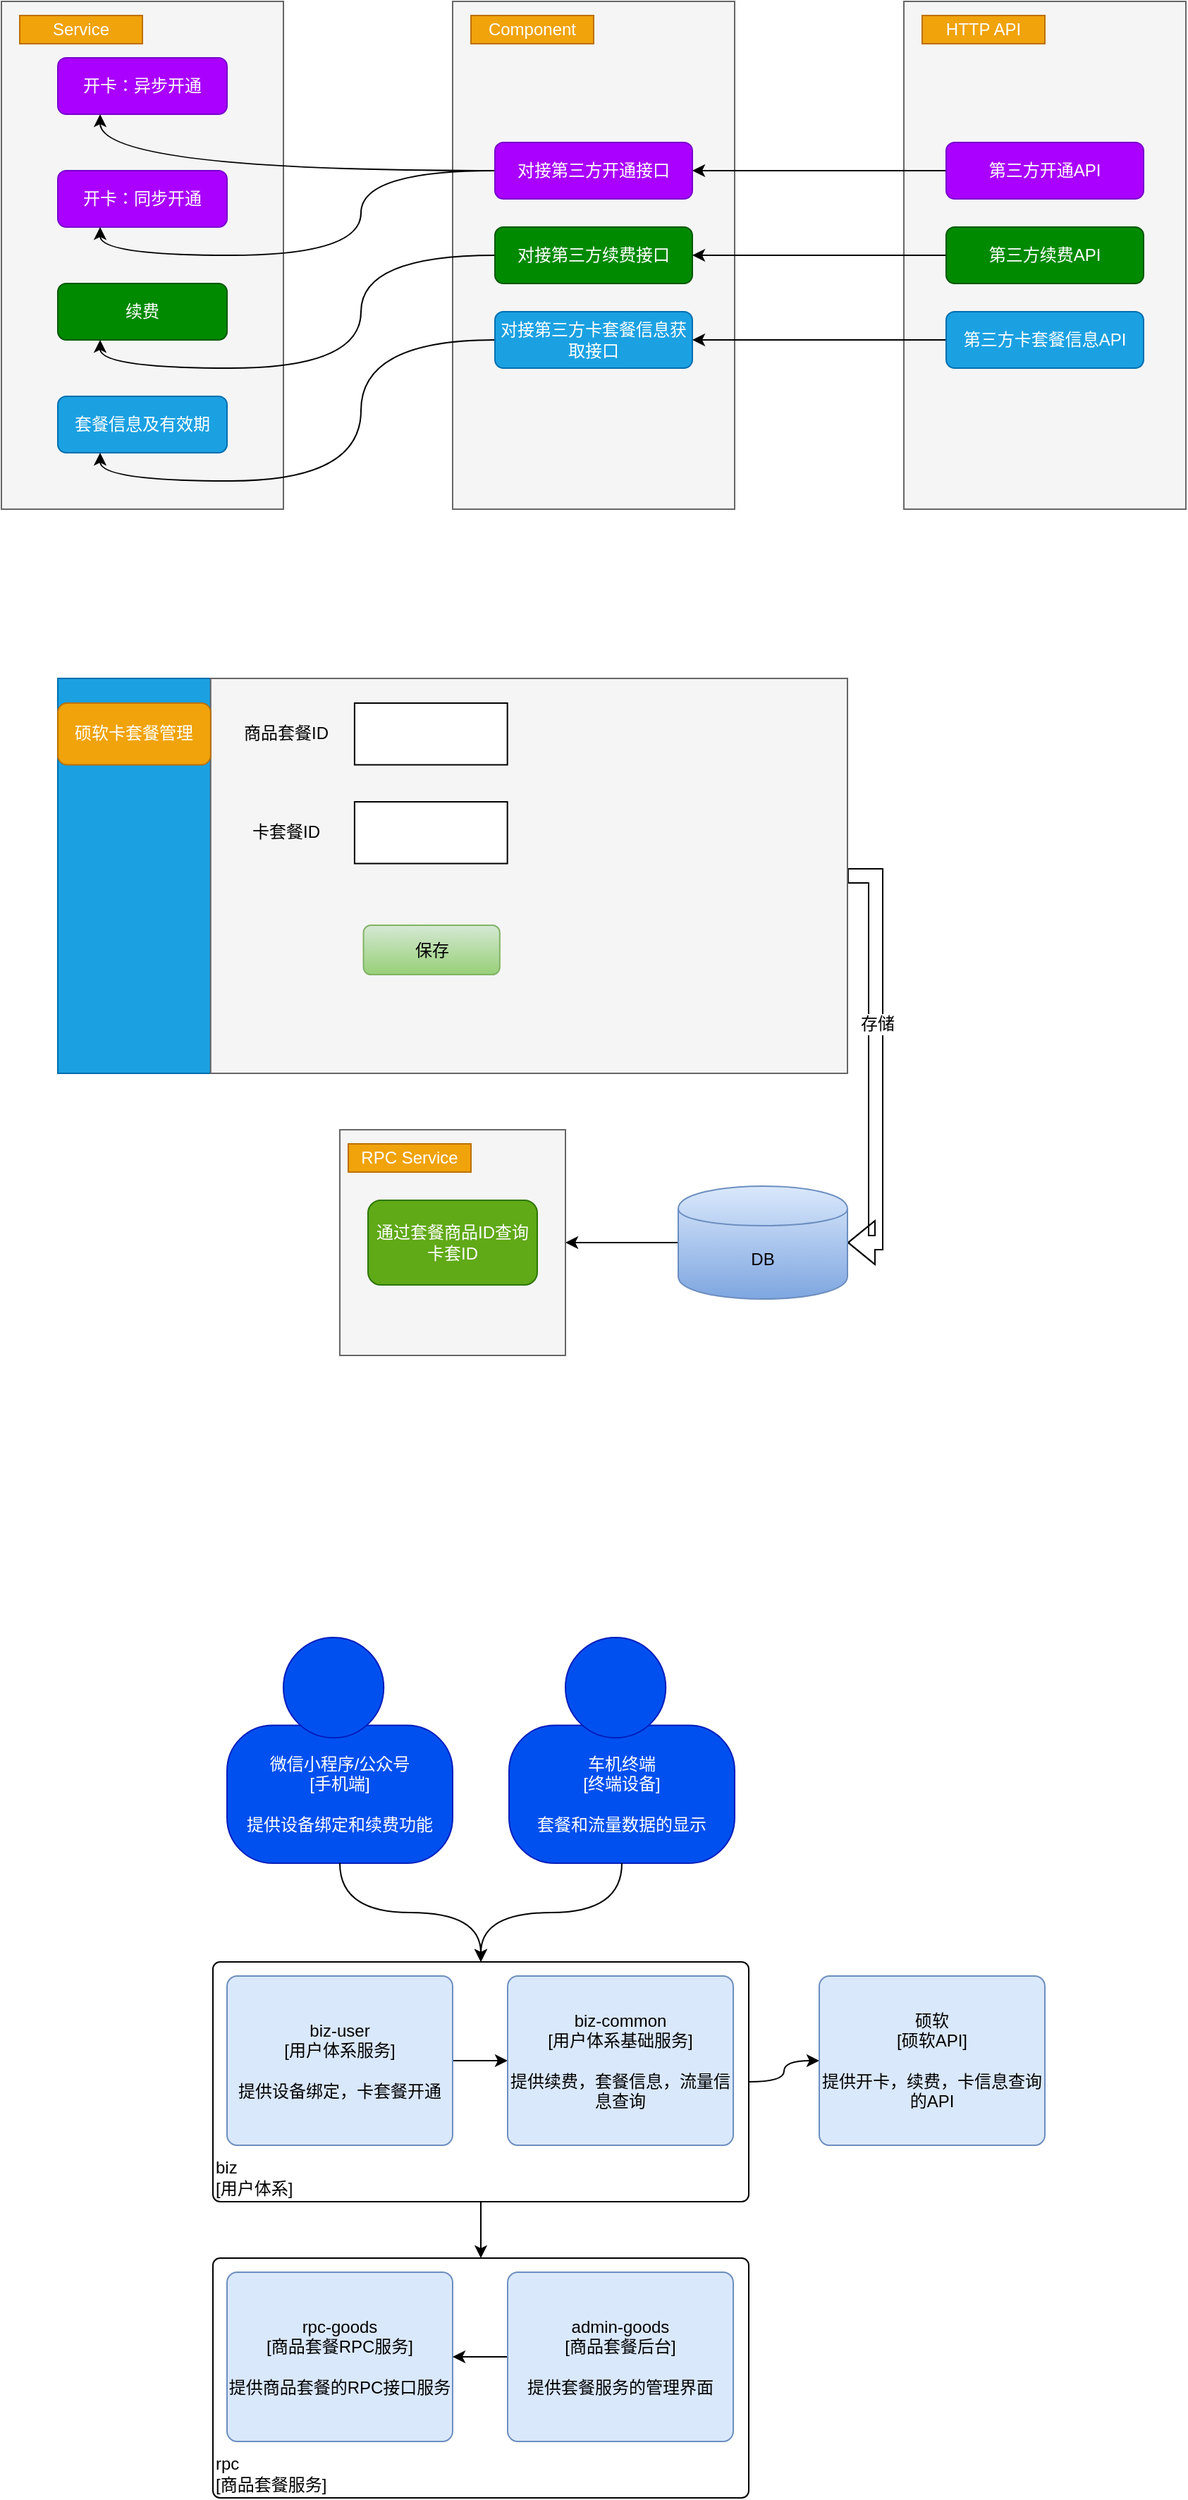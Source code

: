 <mxfile version="12.0.3" type="github" pages="1"><diagram id="SVnpSfPdz8SiHTqrkUVF" name="Page-1"><mxGraphModel dx="942" dy="589" grid="1" gridSize="10" guides="1" tooltips="1" connect="1" arrows="1" fold="1" page="1" pageScale="1" pageWidth="827" pageHeight="1169" math="0" shadow="0"><root><mxCell id="0"/><mxCell id="1" parent="0"/><mxCell id="euKovZxExq11lRBq7KKg-58" style="edgeStyle=orthogonalEdgeStyle;curved=1;rounded=0;orthogonalLoop=1;jettySize=auto;html=1;exitX=0.5;exitY=1;exitDx=0;exitDy=0;entryX=0.5;entryY=0;entryDx=0;entryDy=0;" parent="1" source="euKovZxExq11lRBq7KKg-50" target="euKovZxExq11lRBq7KKg-54" edge="1"><mxGeometry relative="1" as="geometry"/></mxCell><mxCell id="euKovZxExq11lRBq7KKg-61" style="edgeStyle=orthogonalEdgeStyle;curved=1;rounded=0;orthogonalLoop=1;jettySize=auto;html=1;exitX=1;exitY=0.5;exitDx=0;exitDy=0;entryX=0;entryY=0.5;entryDx=0;entryDy=0;" parent="1" source="euKovZxExq11lRBq7KKg-50" target="euKovZxExq11lRBq7KKg-60" edge="1"><mxGeometry relative="1" as="geometry"/></mxCell><object label="&lt;div style=&quot;text-align: left&quot;&gt;biz&lt;/div&gt;&lt;div style=&quot;text-align: left&quot;&gt;[用户体系]&lt;/div&gt;" placeholders="1" c4Name="name" c4Type="ExecutionEnvironment" c4Application="applicationAndVersion" id="euKovZxExq11lRBq7KKg-50"><mxCell style="rounded=1;whiteSpace=wrap;html=1;labelBackgroundColor=none;fillColor=#ffffff;fontColor=#000000;align=left;arcSize=3;strokeColor=#000000;verticalAlign=bottom;" parent="1" vertex="1"><mxGeometry x="230" y="1430" width="380" height="170" as="geometry"/><C4ExecutionEnvironment as="c4"/></mxCell></object><mxCell id="euKovZxExq11lRBq7KKg-21" value="" style="rounded=0;whiteSpace=wrap;html=1;fillColor=#f5f5f5;strokeColor=#666666;fontColor=#333333;" parent="1" vertex="1"><mxGeometry x="400" y="40" width="200" height="360" as="geometry"/></mxCell><mxCell id="euKovZxExq11lRBq7KKg-17" value="" style="rounded=0;whiteSpace=wrap;html=1;fillColor=#f5f5f5;strokeColor=#666666;fontColor=#333333;" parent="1" vertex="1"><mxGeometry x="80" y="40" width="200" height="360" as="geometry"/></mxCell><mxCell id="euKovZxExq11lRBq7KKg-1" value="开卡：异步开通" style="rounded=1;whiteSpace=wrap;html=1;fillColor=#aa00ff;strokeColor=#7700CC;fontColor=#ffffff;" parent="1" vertex="1"><mxGeometry x="120" y="80" width="120" height="40" as="geometry"/></mxCell><mxCell id="euKovZxExq11lRBq7KKg-2" value="开卡：同步开通" style="rounded=1;whiteSpace=wrap;html=1;fillColor=#aa00ff;strokeColor=#7700CC;fontColor=#ffffff;" parent="1" vertex="1"><mxGeometry x="120" y="160" width="120" height="40" as="geometry"/></mxCell><mxCell id="euKovZxExq11lRBq7KKg-3" value="续费" style="rounded=1;whiteSpace=wrap;html=1;fillColor=#008a00;strokeColor=#005700;fontColor=#ffffff;" parent="1" vertex="1"><mxGeometry x="120" y="240" width="120" height="40" as="geometry"/></mxCell><mxCell id="euKovZxExq11lRBq7KKg-4" value="套餐信息及有效期" style="rounded=1;whiteSpace=wrap;html=1;fillColor=#1ba1e2;strokeColor=#006EAF;fontColor=#ffffff;" parent="1" vertex="1"><mxGeometry x="120" y="320" width="120" height="40" as="geometry"/></mxCell><mxCell id="euKovZxExq11lRBq7KKg-10" style="edgeStyle=orthogonalEdgeStyle;rounded=0;orthogonalLoop=1;jettySize=auto;html=1;exitX=0;exitY=0.5;exitDx=0;exitDy=0;entryX=0.25;entryY=1;entryDx=0;entryDy=0;curved=1;" parent="1" source="euKovZxExq11lRBq7KKg-6" target="euKovZxExq11lRBq7KKg-1" edge="1"><mxGeometry relative="1" as="geometry"/></mxCell><mxCell id="euKovZxExq11lRBq7KKg-13" style="edgeStyle=orthogonalEdgeStyle;curved=1;rounded=0;orthogonalLoop=1;jettySize=auto;html=1;exitX=0;exitY=0.5;exitDx=0;exitDy=0;entryX=0.25;entryY=1;entryDx=0;entryDy=0;" parent="1" source="euKovZxExq11lRBq7KKg-6" target="euKovZxExq11lRBq7KKg-2" edge="1"><mxGeometry relative="1" as="geometry"/></mxCell><mxCell id="euKovZxExq11lRBq7KKg-6" value="对接第三方开通接口" style="rounded=1;whiteSpace=wrap;html=1;fillColor=#aa00ff;strokeColor=#7700CC;fontColor=#ffffff;" parent="1" vertex="1"><mxGeometry x="430" y="140" width="140" height="40" as="geometry"/></mxCell><mxCell id="euKovZxExq11lRBq7KKg-12" style="edgeStyle=orthogonalEdgeStyle;curved=1;rounded=0;orthogonalLoop=1;jettySize=auto;html=1;exitX=0;exitY=0.5;exitDx=0;exitDy=0;entryX=0.25;entryY=1;entryDx=0;entryDy=0;" parent="1" source="euKovZxExq11lRBq7KKg-7" target="euKovZxExq11lRBq7KKg-3" edge="1"><mxGeometry relative="1" as="geometry"/></mxCell><mxCell id="euKovZxExq11lRBq7KKg-7" value="对接第三方续费接口" style="rounded=1;whiteSpace=wrap;html=1;fillColor=#008a00;strokeColor=#005700;fontColor=#ffffff;" parent="1" vertex="1"><mxGeometry x="430" y="200" width="140" height="40" as="geometry"/></mxCell><mxCell id="euKovZxExq11lRBq7KKg-14" style="edgeStyle=orthogonalEdgeStyle;curved=1;rounded=0;orthogonalLoop=1;jettySize=auto;html=1;exitX=0;exitY=0.5;exitDx=0;exitDy=0;entryX=0.25;entryY=1;entryDx=0;entryDy=0;" parent="1" source="euKovZxExq11lRBq7KKg-8" target="euKovZxExq11lRBq7KKg-4" edge="1"><mxGeometry relative="1" as="geometry"/></mxCell><mxCell id="euKovZxExq11lRBq7KKg-8" value="对接第三方卡套餐信息获取接口" style="rounded=1;whiteSpace=wrap;html=1;fillColor=#1ba1e2;strokeColor=#006EAF;fontColor=#ffffff;" parent="1" vertex="1"><mxGeometry x="430" y="260" width="140" height="40" as="geometry"/></mxCell><mxCell id="euKovZxExq11lRBq7KKg-16" value="Component" style="text;html=1;strokeColor=#BD7000;fillColor=#f0a30a;align=center;verticalAlign=middle;whiteSpace=wrap;rounded=0;fontColor=#ffffff;" parent="1" vertex="1"><mxGeometry x="413" y="50" width="87" height="20" as="geometry"/></mxCell><mxCell id="euKovZxExq11lRBq7KKg-18" value="Service" style="text;html=1;strokeColor=#BD7000;fillColor=#f0a30a;align=center;verticalAlign=middle;whiteSpace=wrap;rounded=0;fontColor=#ffffff;" parent="1" vertex="1"><mxGeometry x="93" y="50" width="87" height="20" as="geometry"/></mxCell><mxCell id="euKovZxExq11lRBq7KKg-22" value="" style="rounded=0;whiteSpace=wrap;html=1;fillColor=#f5f5f5;strokeColor=#666666;fontColor=#333333;" parent="1" vertex="1"><mxGeometry x="720" y="40" width="200" height="360" as="geometry"/></mxCell><mxCell id="euKovZxExq11lRBq7KKg-27" style="edgeStyle=orthogonalEdgeStyle;curved=1;rounded=0;orthogonalLoop=1;jettySize=auto;html=1;exitX=0;exitY=0.5;exitDx=0;exitDy=0;" parent="1" source="euKovZxExq11lRBq7KKg-23" target="euKovZxExq11lRBq7KKg-6" edge="1"><mxGeometry relative="1" as="geometry"/></mxCell><mxCell id="euKovZxExq11lRBq7KKg-23" value="第三方开通API" style="rounded=1;whiteSpace=wrap;html=1;fillColor=#aa00ff;strokeColor=#7700CC;fontColor=#ffffff;" parent="1" vertex="1"><mxGeometry x="750" y="140" width="140" height="40" as="geometry"/></mxCell><mxCell id="euKovZxExq11lRBq7KKg-28" style="edgeStyle=orthogonalEdgeStyle;curved=1;rounded=0;orthogonalLoop=1;jettySize=auto;html=1;exitX=0;exitY=0.5;exitDx=0;exitDy=0;" parent="1" source="euKovZxExq11lRBq7KKg-24" target="euKovZxExq11lRBq7KKg-7" edge="1"><mxGeometry relative="1" as="geometry"/></mxCell><mxCell id="euKovZxExq11lRBq7KKg-24" value="第三方续费API" style="rounded=1;whiteSpace=wrap;html=1;fillColor=#008a00;strokeColor=#005700;fontColor=#ffffff;" parent="1" vertex="1"><mxGeometry x="750" y="200" width="140" height="40" as="geometry"/></mxCell><mxCell id="euKovZxExq11lRBq7KKg-29" style="edgeStyle=orthogonalEdgeStyle;curved=1;rounded=0;orthogonalLoop=1;jettySize=auto;html=1;exitX=0;exitY=0.5;exitDx=0;exitDy=0;" parent="1" source="euKovZxExq11lRBq7KKg-25" target="euKovZxExq11lRBq7KKg-8" edge="1"><mxGeometry relative="1" as="geometry"/></mxCell><mxCell id="euKovZxExq11lRBq7KKg-25" value="第三方卡套餐信息API" style="rounded=1;whiteSpace=wrap;html=1;fillColor=#1ba1e2;strokeColor=#006EAF;fontColor=#ffffff;" parent="1" vertex="1"><mxGeometry x="750" y="260" width="140" height="40" as="geometry"/></mxCell><mxCell id="euKovZxExq11lRBq7KKg-26" value="HTTP API" style="text;html=1;strokeColor=#BD7000;fillColor=#f0a30a;align=center;verticalAlign=middle;whiteSpace=wrap;rounded=0;fontColor=#ffffff;" parent="1" vertex="1"><mxGeometry x="733" y="50" width="87" height="20" as="geometry"/></mxCell><mxCell id="euKovZxExq11lRBq7KKg-38" style="edgeStyle=orthogonalEdgeStyle;shape=flexArrow;curved=1;rounded=0;orthogonalLoop=1;jettySize=auto;html=1;exitX=1;exitY=0.5;exitDx=0;exitDy=0;entryX=1;entryY=0.5;entryDx=0;entryDy=0;" parent="1" source="euKovZxExq11lRBq7KKg-31" target="euKovZxExq11lRBq7KKg-39" edge="1"><mxGeometry relative="1" as="geometry"><mxPoint x="500" y="960" as="targetPoint"/></mxGeometry></mxCell><mxCell id="euKovZxExq11lRBq7KKg-40" value="存储" style="text;html=1;resizable=0;points=[];align=center;verticalAlign=middle;labelBackgroundColor=#ffffff;" parent="euKovZxExq11lRBq7KKg-38" vertex="1" connectable="0"><mxGeometry x="-0.167" y="1" relative="1" as="geometry"><mxPoint as="offset"/></mxGeometry></mxCell><mxCell id="euKovZxExq11lRBq7KKg-45" style="edgeStyle=orthogonalEdgeStyle;curved=1;rounded=0;orthogonalLoop=1;jettySize=auto;html=1;exitX=0;exitY=0.5;exitDx=0;exitDy=0;entryX=1;entryY=0.5;entryDx=0;entryDy=0;" parent="1" source="euKovZxExq11lRBq7KKg-39" target="euKovZxExq11lRBq7KKg-42" edge="1"><mxGeometry relative="1" as="geometry"/></mxCell><mxCell id="euKovZxExq11lRBq7KKg-39" value="DB" style="shape=cylinder;whiteSpace=wrap;html=1;boundedLbl=1;backgroundOutline=1;gradientColor=#7ea6e0;fillColor=#dae8fc;strokeColor=#6c8ebf;" parent="1" vertex="1"><mxGeometry x="560" y="880" width="120" height="80" as="geometry"/></mxCell><mxCell id="euKovZxExq11lRBq7KKg-41" value="" style="group;fillColor=#008a00;strokeColor=#005700;fontColor=#ffffff;" parent="1" vertex="1" connectable="0"><mxGeometry x="120" y="520" width="560" height="280" as="geometry"/></mxCell><mxCell id="euKovZxExq11lRBq7KKg-30" value="" style="rounded=0;whiteSpace=wrap;html=1;fillColor=#1ba1e2;strokeColor=#006EAF;fontColor=#ffffff;" parent="euKovZxExq11lRBq7KKg-41" vertex="1"><mxGeometry width="108.387" height="280" as="geometry"/></mxCell><mxCell id="euKovZxExq11lRBq7KKg-31" value="" style="rounded=0;whiteSpace=wrap;html=1;fillColor=#f5f5f5;strokeColor=#666666;fontColor=#333333;" parent="euKovZxExq11lRBq7KKg-41" vertex="1"><mxGeometry x="108.387" width="451.613" height="280" as="geometry"/></mxCell><mxCell id="euKovZxExq11lRBq7KKg-32" value="硕软卡套餐管理" style="rounded=1;whiteSpace=wrap;html=1;fillColor=#f0a30a;strokeColor=#BD7000;fontColor=#ffffff;" parent="euKovZxExq11lRBq7KKg-41" vertex="1"><mxGeometry y="17.5" width="108.387" height="43.75" as="geometry"/></mxCell><mxCell id="euKovZxExq11lRBq7KKg-33" value="" style="rounded=0;whiteSpace=wrap;html=1;" parent="euKovZxExq11lRBq7KKg-41" vertex="1"><mxGeometry x="210.452" y="17.5" width="108.387" height="43.75" as="geometry"/></mxCell><mxCell id="euKovZxExq11lRBq7KKg-34" value="" style="rounded=0;whiteSpace=wrap;html=1;" parent="euKovZxExq11lRBq7KKg-41" vertex="1"><mxGeometry x="210.452" y="87.5" width="108.387" height="43.75" as="geometry"/></mxCell><mxCell id="euKovZxExq11lRBq7KKg-35" value="保存" style="rounded=1;whiteSpace=wrap;html=1;gradientColor=#97d077;fillColor=#d5e8d4;strokeColor=#82b366;" parent="euKovZxExq11lRBq7KKg-41" vertex="1"><mxGeometry x="216.774" y="175" width="96.645" height="35" as="geometry"/></mxCell><mxCell id="euKovZxExq11lRBq7KKg-36" value="商品套餐ID" style="text;html=1;strokeColor=none;fillColor=none;align=center;verticalAlign=middle;whiteSpace=wrap;rounded=0;" parent="euKovZxExq11lRBq7KKg-41" vertex="1"><mxGeometry x="126.452" y="30.625" width="72.258" height="17.5" as="geometry"/></mxCell><mxCell id="euKovZxExq11lRBq7KKg-37" value="卡套餐ID" style="text;html=1;strokeColor=none;fillColor=none;align=center;verticalAlign=middle;whiteSpace=wrap;rounded=0;" parent="euKovZxExq11lRBq7KKg-41" vertex="1"><mxGeometry x="126.452" y="100.625" width="72.258" height="17.5" as="geometry"/></mxCell><mxCell id="euKovZxExq11lRBq7KKg-42" value="" style="rounded=0;whiteSpace=wrap;html=1;fillColor=#f5f5f5;strokeColor=#666666;fontColor=#333333;" parent="1" vertex="1"><mxGeometry x="320" y="840" width="160" height="160" as="geometry"/></mxCell><mxCell id="euKovZxExq11lRBq7KKg-43" value="通过套餐商品ID查询卡套ID" style="rounded=1;whiteSpace=wrap;html=1;fillColor=#60a917;strokeColor=#2D7600;fontColor=#ffffff;" parent="1" vertex="1"><mxGeometry x="340" y="890" width="120" height="60" as="geometry"/></mxCell><mxCell id="euKovZxExq11lRBq7KKg-44" value="RPC Service" style="text;html=1;strokeColor=#BD7000;fillColor=#f0a30a;align=center;verticalAlign=middle;whiteSpace=wrap;rounded=0;fontColor=#ffffff;" parent="1" vertex="1"><mxGeometry x="326" y="850" width="87" height="20" as="geometry"/></mxCell><mxCell id="euKovZxExq11lRBq7KKg-46" value="" style="group;rounded=0;labelBackgroundColor=none;fillColor=none;fontColor=#000000;align=center;html=1;" parent="1" vertex="1" connectable="0"><mxGeometry x="240" y="1200" width="160" height="160" as="geometry"/><C4Person as="c4"/></mxCell><object label="微信小程序/公众号&lt;br&gt;&lt;div&gt;[手机端]&lt;/div&gt;&lt;div&gt;&lt;br&gt;&lt;/div&gt;&lt;div&gt;提供设备绑定和续费功能&lt;br&gt;&lt;/div&gt;" placeholders="1" c4Name="name" c4Type="body" c4Description="Beschreibung" id="euKovZxExq11lRBq7KKg-47"><mxCell style="rounded=1;whiteSpace=wrap;html=1;labelBackgroundColor=none;fillColor=#0050ef;fontColor=#ffffff;align=center;arcSize=33;strokeColor=#001DBC;" parent="euKovZxExq11lRBq7KKg-46" vertex="1"><mxGeometry y="62.222" width="160" height="97.778" as="geometry"/><C4Person as="c4"/></mxCell></object><mxCell id="euKovZxExq11lRBq7KKg-48" value="" style="ellipse;whiteSpace=wrap;html=1;aspect=fixed;rounded=0;labelBackgroundColor=none;fillColor=#0050ef;fontSize=12;fontColor=#ffffff;align=center;strokeColor=#001DBC;" parent="euKovZxExq11lRBq7KKg-46" vertex="1"><mxGeometry x="40" width="71.111" height="71.111" as="geometry"/><C4Person as="c4"/></mxCell><mxCell id="euKovZxExq11lRBq7KKg-53" style="edgeStyle=orthogonalEdgeStyle;curved=1;rounded=0;orthogonalLoop=1;jettySize=auto;html=1;exitX=1;exitY=0.5;exitDx=0;exitDy=0;" parent="1" source="euKovZxExq11lRBq7KKg-49" target="euKovZxExq11lRBq7KKg-51" edge="1"><mxGeometry relative="1" as="geometry"/></mxCell><object label="&lt;span&gt;biz-user&lt;/span&gt;&lt;div&gt;[用户体系服务&lt;span&gt;&lt;/span&gt;&lt;span&gt;]&lt;/span&gt;&lt;/div&gt;&lt;div&gt;&lt;br&gt;&lt;/div&gt;&lt;div&gt;提供设备绑定，卡套餐开通&lt;br&gt;&lt;/div&gt;" placeholders="1" c4Name="name" c4Type="Container" c4Technology="technology" c4Description="Beschreibung" id="euKovZxExq11lRBq7KKg-49"><mxCell style="rounded=1;whiteSpace=wrap;html=1;labelBackgroundColor=none;fillColor=#dae8fc;fontColor=#000000;align=center;arcSize=6;strokeColor=#6c8ebf;" parent="1" vertex="1"><mxGeometry x="240" y="1440" width="160" height="120" as="geometry"/><C4Container as="c4"/></mxCell></object><object label="&lt;span&gt;biz-common&lt;br&gt;&lt;/span&gt;&lt;div&gt;[用户体系基础服务&lt;span&gt;&lt;/span&gt;&lt;span&gt;]&lt;/span&gt;&lt;/div&gt;&lt;div&gt;&lt;br&gt;&lt;/div&gt;&lt;div&gt;提供续费，套餐信息，流量信息查询&lt;br&gt;&lt;/div&gt;" placeholders="1" c4Name="name" c4Type="Container" c4Technology="technology" c4Description="Beschreibung" id="euKovZxExq11lRBq7KKg-51"><mxCell style="rounded=1;whiteSpace=wrap;html=1;labelBackgroundColor=none;fillColor=#dae8fc;fontColor=#000000;align=center;arcSize=6;strokeColor=#6c8ebf;" parent="1" vertex="1"><mxGeometry x="439" y="1440" width="160" height="120" as="geometry"/><C4Container as="c4"/></mxCell></object><mxCell id="euKovZxExq11lRBq7KKg-52" style="edgeStyle=orthogonalEdgeStyle;curved=1;rounded=0;orthogonalLoop=1;jettySize=auto;html=1;exitX=0.5;exitY=1;exitDx=0;exitDy=0;" parent="1" source="euKovZxExq11lRBq7KKg-47" target="euKovZxExq11lRBq7KKg-50" edge="1"><mxGeometry relative="1" as="geometry"/></mxCell><object label="&lt;div style=&quot;text-align: left&quot;&gt;rpc&lt;/div&gt;&lt;div style=&quot;text-align: left&quot;&gt;[商品套餐服务]&lt;/div&gt;" placeholders="1" c4Name="name" c4Type="ExecutionEnvironment" c4Application="applicationAndVersion" id="euKovZxExq11lRBq7KKg-54"><mxCell style="rounded=1;whiteSpace=wrap;html=1;labelBackgroundColor=none;fillColor=#ffffff;fontColor=#000000;align=left;arcSize=3;strokeColor=#000000;verticalAlign=bottom;" parent="1" vertex="1"><mxGeometry x="230" y="1640" width="380" height="170" as="geometry"/><C4ExecutionEnvironment as="c4"/></mxCell></object><object label="rpc-goods&lt;br&gt;&lt;div&gt;[商品套餐RPC服务&lt;span&gt;]&lt;/span&gt;&lt;/div&gt;&lt;div&gt;&lt;br&gt;&lt;/div&gt;&lt;div&gt;提供商品套餐的RPC接口服务&lt;br&gt;&lt;/div&gt;" placeholders="1" c4Name="name" c4Type="Container" c4Technology="technology" c4Description="Beschreibung" id="euKovZxExq11lRBq7KKg-56"><mxCell style="rounded=1;whiteSpace=wrap;html=1;labelBackgroundColor=none;fillColor=#dae8fc;fontColor=#000000;align=center;arcSize=6;strokeColor=#6c8ebf;" parent="1" vertex="1"><mxGeometry x="240" y="1650" width="160" height="120" as="geometry"/><C4Container as="c4"/></mxCell></object><mxCell id="euKovZxExq11lRBq7KKg-59" style="edgeStyle=orthogonalEdgeStyle;curved=1;rounded=0;orthogonalLoop=1;jettySize=auto;html=1;exitX=0;exitY=0.5;exitDx=0;exitDy=0;entryX=1;entryY=0.5;entryDx=0;entryDy=0;" parent="1" source="euKovZxExq11lRBq7KKg-57" target="euKovZxExq11lRBq7KKg-56" edge="1"><mxGeometry relative="1" as="geometry"/></mxCell><object label="admin-goods&lt;span&gt;&lt;br&gt;&lt;/span&gt;&lt;div&gt;[商品套餐后台&lt;span&gt;]&lt;/span&gt;&lt;/div&gt;&lt;div&gt;&lt;br&gt;&lt;/div&gt;&lt;div&gt;提供套餐服务的管理界面&lt;br&gt;&lt;/div&gt;" placeholders="1" c4Name="name" c4Type="Container" c4Technology="technology" c4Description="Beschreibung" id="euKovZxExq11lRBq7KKg-57"><mxCell style="rounded=1;whiteSpace=wrap;html=1;labelBackgroundColor=none;fillColor=#dae8fc;fontColor=#000000;align=center;arcSize=6;strokeColor=#6c8ebf;" parent="1" vertex="1"><mxGeometry x="439" y="1650" width="160" height="120" as="geometry"/><C4Container as="c4"/></mxCell></object><object label="硕软&lt;span&gt;&lt;br&gt;&lt;/span&gt;&lt;div&gt;[硕软API&lt;span&gt;]&lt;/span&gt;&lt;/div&gt;&lt;div&gt;&lt;br&gt;&lt;/div&gt;&lt;div&gt;提供开卡，续费，卡信息查询的API&lt;/div&gt;" placeholders="1" c4Name="name" c4Type="Container" c4Technology="technology" c4Description="Beschreibung" id="euKovZxExq11lRBq7KKg-60"><mxCell style="rounded=1;whiteSpace=wrap;html=1;labelBackgroundColor=none;fillColor=#dae8fc;fontColor=#000000;align=center;arcSize=6;strokeColor=#6c8ebf;" parent="1" vertex="1"><mxGeometry x="660" y="1440" width="160" height="120" as="geometry"/><C4Container as="c4"/></mxCell></object><mxCell id="euKovZxExq11lRBq7KKg-62" value="" style="group;rounded=0;labelBackgroundColor=none;fillColor=none;fontColor=#000000;align=center;html=1;" parent="1" vertex="1" connectable="0"><mxGeometry x="440" y="1200" width="160" height="160" as="geometry"/><C4Person as="c4"/></mxCell><object label="车机终端&lt;br&gt;&lt;div&gt;[终端设备]&lt;/div&gt;&lt;div&gt;&lt;br&gt;&lt;/div&gt;&lt;div&gt;套餐和流量数据的显示&lt;br&gt;&lt;/div&gt;" placeholders="1" c4Name="name" c4Type="body" c4Description="Beschreibung" id="euKovZxExq11lRBq7KKg-63"><mxCell style="rounded=1;whiteSpace=wrap;html=1;labelBackgroundColor=none;fillColor=#0050ef;fontColor=#ffffff;align=center;arcSize=33;strokeColor=#001DBC;" parent="euKovZxExq11lRBq7KKg-62" vertex="1"><mxGeometry y="62.222" width="160" height="97.778" as="geometry"/><C4Person as="c4"/></mxCell></object><mxCell id="euKovZxExq11lRBq7KKg-64" value="" style="ellipse;whiteSpace=wrap;html=1;aspect=fixed;rounded=0;labelBackgroundColor=none;fillColor=#0050ef;fontSize=12;fontColor=#ffffff;align=center;strokeColor=#001DBC;" parent="euKovZxExq11lRBq7KKg-62" vertex="1"><mxGeometry x="40" width="71.111" height="71.111" as="geometry"/><C4Person as="c4"/></mxCell><mxCell id="euKovZxExq11lRBq7KKg-65" style="edgeStyle=orthogonalEdgeStyle;curved=1;rounded=0;orthogonalLoop=1;jettySize=auto;html=1;exitX=0.5;exitY=1;exitDx=0;exitDy=0;entryX=0.5;entryY=0;entryDx=0;entryDy=0;" parent="1" source="euKovZxExq11lRBq7KKg-63" target="euKovZxExq11lRBq7KKg-50" edge="1"><mxGeometry relative="1" as="geometry"/></mxCell></root></mxGraphModel></diagram></mxfile>